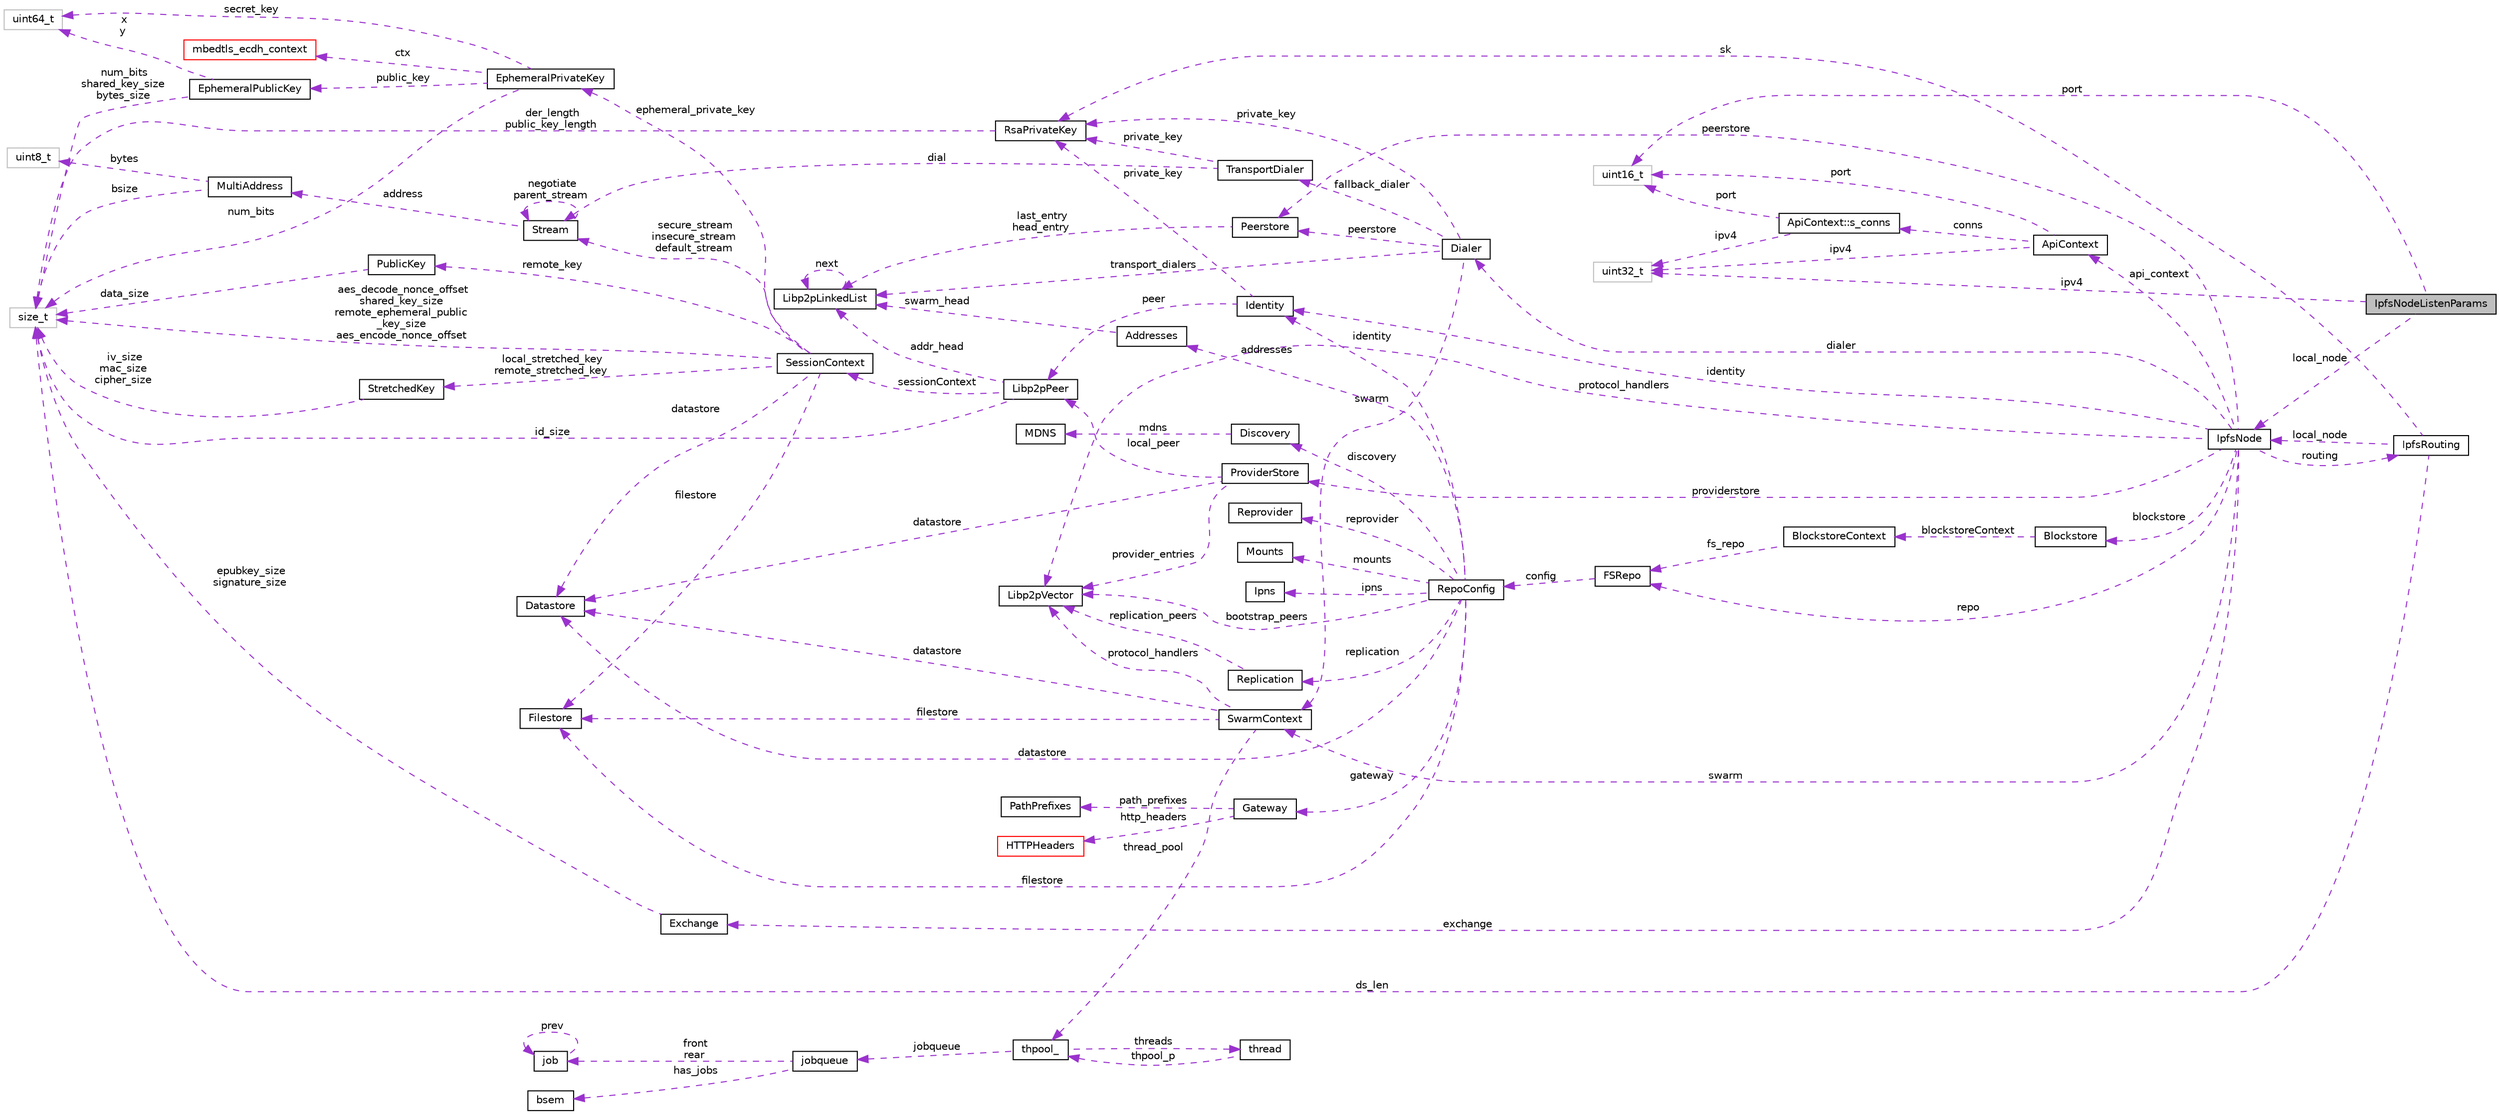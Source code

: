 digraph "IpfsNodeListenParams"
{
  edge [fontname="Helvetica",fontsize="10",labelfontname="Helvetica",labelfontsize="10"];
  node [fontname="Helvetica",fontsize="10",shape=record];
  rankdir="LR";
  Node1 [label="IpfsNodeListenParams",height=0.2,width=0.4,color="black", fillcolor="grey75", style="filled", fontcolor="black"];
  Node2 -> Node1 [dir="back",color="darkorchid3",fontsize="10",style="dashed",label=" ipv4" ,fontname="Helvetica"];
  Node2 [label="uint32_t",height=0.2,width=0.4,color="grey75", fillcolor="white", style="filled"];
  Node3 -> Node1 [dir="back",color="darkorchid3",fontsize="10",style="dashed",label=" port" ,fontname="Helvetica"];
  Node3 [label="uint16_t",height=0.2,width=0.4,color="grey75", fillcolor="white", style="filled"];
  Node4 -> Node1 [dir="back",color="darkorchid3",fontsize="10",style="dashed",label=" local_node" ,fontname="Helvetica"];
  Node4 [label="IpfsNode",height=0.2,width=0.4,color="black", fillcolor="white", style="filled",URL="$struct_ipfs_node.html"];
  Node5 -> Node4 [dir="back",color="darkorchid3",fontsize="10",style="dashed",label=" protocol_handlers" ,fontname="Helvetica"];
  Node5 [label="Libp2pVector",height=0.2,width=0.4,color="black", fillcolor="white", style="filled",URL="$struct_libp2p_vector.html"];
  Node6 -> Node4 [dir="back",color="darkorchid3",fontsize="10",style="dashed",label=" identity" ,fontname="Helvetica"];
  Node6 [label="Identity",height=0.2,width=0.4,color="black", fillcolor="white", style="filled",URL="$struct_identity.html"];
  Node7 -> Node6 [dir="back",color="darkorchid3",fontsize="10",style="dashed",label=" peer" ,fontname="Helvetica"];
  Node7 [label="Libp2pPeer",height=0.2,width=0.4,color="black", fillcolor="white", style="filled",URL="$struct_libp2p_peer.html"];
  Node8 -> Node7 [dir="back",color="darkorchid3",fontsize="10",style="dashed",label=" sessionContext" ,fontname="Helvetica"];
  Node8 [label="SessionContext",height=0.2,width=0.4,color="black", fillcolor="white", style="filled",URL="$struct_session_context.html"];
  Node9 -> Node8 [dir="back",color="darkorchid3",fontsize="10",style="dashed",label=" ephemeral_private_key" ,fontname="Helvetica"];
  Node9 [label="EphemeralPrivateKey",height=0.2,width=0.4,color="black", fillcolor="white", style="filled",URL="$struct_ephemeral_private_key.html"];
  Node10 -> Node9 [dir="back",color="darkorchid3",fontsize="10",style="dashed",label=" secret_key" ,fontname="Helvetica"];
  Node10 [label="uint64_t",height=0.2,width=0.4,color="grey75", fillcolor="white", style="filled"];
  Node11 -> Node9 [dir="back",color="darkorchid3",fontsize="10",style="dashed",label=" public_key" ,fontname="Helvetica"];
  Node11 [label="EphemeralPublicKey",height=0.2,width=0.4,color="black", fillcolor="white", style="filled",URL="$struct_ephemeral_public_key.html"];
  Node10 -> Node11 [dir="back",color="darkorchid3",fontsize="10",style="dashed",label=" x\ny" ,fontname="Helvetica"];
  Node12 -> Node11 [dir="back",color="darkorchid3",fontsize="10",style="dashed",label=" num_bits\nshared_key_size\nbytes_size" ,fontname="Helvetica"];
  Node12 [label="size_t",height=0.2,width=0.4,color="grey75", fillcolor="white", style="filled"];
  Node12 -> Node9 [dir="back",color="darkorchid3",fontsize="10",style="dashed",label=" num_bits" ,fontname="Helvetica"];
  Node13 -> Node9 [dir="back",color="darkorchid3",fontsize="10",style="dashed",label=" ctx" ,fontname="Helvetica"];
  Node13 [label="mbedtls_ecdh_context",height=0.2,width=0.4,color="red", fillcolor="white", style="filled",URL="$structmbedtls__ecdh__context.html",tooltip="ECDH context structure. "];
  Node17 -> Node8 [dir="back",color="darkorchid3",fontsize="10",style="dashed",label=" local_stretched_key\nremote_stretched_key" ,fontname="Helvetica"];
  Node17 [label="StretchedKey",height=0.2,width=0.4,color="black", fillcolor="white", style="filled",URL="$struct_stretched_key.html"];
  Node12 -> Node17 [dir="back",color="darkorchid3",fontsize="10",style="dashed",label=" iv_size\nmac_size\ncipher_size" ,fontname="Helvetica"];
  Node18 -> Node8 [dir="back",color="darkorchid3",fontsize="10",style="dashed",label=" remote_key" ,fontname="Helvetica"];
  Node18 [label="PublicKey",height=0.2,width=0.4,color="black", fillcolor="white", style="filled",URL="$struct_public_key.html"];
  Node12 -> Node18 [dir="back",color="darkorchid3",fontsize="10",style="dashed",label=" data_size" ,fontname="Helvetica"];
  Node19 -> Node8 [dir="back",color="darkorchid3",fontsize="10",style="dashed",label=" filestore" ,fontname="Helvetica"];
  Node19 [label="Filestore",height=0.2,width=0.4,color="black", fillcolor="white", style="filled",URL="$struct_filestore.html"];
  Node12 -> Node8 [dir="back",color="darkorchid3",fontsize="10",style="dashed",label=" aes_decode_nonce_offset\nshared_key_size\nremote_ephemeral_public\l_key_size\naes_encode_nonce_offset" ,fontname="Helvetica"];
  Node20 -> Node8 [dir="back",color="darkorchid3",fontsize="10",style="dashed",label=" datastore" ,fontname="Helvetica"];
  Node20 [label="Datastore",height=0.2,width=0.4,color="black", fillcolor="white", style="filled",URL="$struct_datastore.html"];
  Node21 -> Node8 [dir="back",color="darkorchid3",fontsize="10",style="dashed",label=" secure_stream\ninsecure_stream\ndefault_stream" ,fontname="Helvetica"];
  Node21 [label="Stream",height=0.2,width=0.4,color="black", fillcolor="white", style="filled",URL="$struct_stream.html"];
  Node22 -> Node21 [dir="back",color="darkorchid3",fontsize="10",style="dashed",label=" address" ,fontname="Helvetica"];
  Node22 [label="MultiAddress",height=0.2,width=0.4,color="black", fillcolor="white", style="filled",URL="$struct_multi_address.html"];
  Node23 -> Node22 [dir="back",color="darkorchid3",fontsize="10",style="dashed",label=" bytes" ,fontname="Helvetica"];
  Node23 [label="uint8_t",height=0.2,width=0.4,color="grey75", fillcolor="white", style="filled"];
  Node12 -> Node22 [dir="back",color="darkorchid3",fontsize="10",style="dashed",label=" bsize" ,fontname="Helvetica"];
  Node21 -> Node21 [dir="back",color="darkorchid3",fontsize="10",style="dashed",label=" negotiate\nparent_stream" ,fontname="Helvetica"];
  Node24 -> Node7 [dir="back",color="darkorchid3",fontsize="10",style="dashed",label=" addr_head" ,fontname="Helvetica"];
  Node24 [label="Libp2pLinkedList",height=0.2,width=0.4,color="black", fillcolor="white", style="filled",URL="$struct_libp2p_linked_list.html"];
  Node24 -> Node24 [dir="back",color="darkorchid3",fontsize="10",style="dashed",label=" next" ,fontname="Helvetica"];
  Node12 -> Node7 [dir="back",color="darkorchid3",fontsize="10",style="dashed",label=" id_size" ,fontname="Helvetica"];
  Node25 -> Node6 [dir="back",color="darkorchid3",fontsize="10",style="dashed",label=" private_key" ,fontname="Helvetica"];
  Node25 [label="RsaPrivateKey",height=0.2,width=0.4,color="black", fillcolor="white", style="filled",URL="$struct_rsa_private_key.html"];
  Node12 -> Node25 [dir="back",color="darkorchid3",fontsize="10",style="dashed",label=" der_length\npublic_key_length" ,fontname="Helvetica"];
  Node26 -> Node4 [dir="back",color="darkorchid3",fontsize="10",style="dashed",label=" routing" ,fontname="Helvetica"];
  Node26 [label="IpfsRouting",height=0.2,width=0.4,color="black", fillcolor="white", style="filled",URL="$struct_ipfs_routing.html"];
  Node4 -> Node26 [dir="back",color="darkorchid3",fontsize="10",style="dashed",label=" local_node" ,fontname="Helvetica"];
  Node25 -> Node26 [dir="back",color="darkorchid3",fontsize="10",style="dashed",label=" sk" ,fontname="Helvetica"];
  Node12 -> Node26 [dir="back",color="darkorchid3",fontsize="10",style="dashed",label=" ds_len" ,fontname="Helvetica"];
  Node27 -> Node4 [dir="back",color="darkorchid3",fontsize="10",style="dashed",label=" providerstore" ,fontname="Helvetica"];
  Node27 [label="ProviderStore",height=0.2,width=0.4,color="black", fillcolor="white", style="filled",URL="$struct_provider_store.html"];
  Node5 -> Node27 [dir="back",color="darkorchid3",fontsize="10",style="dashed",label=" provider_entries" ,fontname="Helvetica"];
  Node7 -> Node27 [dir="back",color="darkorchid3",fontsize="10",style="dashed",label=" local_peer" ,fontname="Helvetica"];
  Node20 -> Node27 [dir="back",color="darkorchid3",fontsize="10",style="dashed",label=" datastore" ,fontname="Helvetica"];
  Node28 -> Node4 [dir="back",color="darkorchid3",fontsize="10",style="dashed",label=" dialer" ,fontname="Helvetica"];
  Node28 [label="Dialer",height=0.2,width=0.4,color="black", fillcolor="white", style="filled",URL="$struct_dialer.html"];
  Node29 -> Node28 [dir="back",color="darkorchid3",fontsize="10",style="dashed",label=" fallback_dialer" ,fontname="Helvetica"];
  Node29 [label="TransportDialer",height=0.2,width=0.4,color="black", fillcolor="white", style="filled",URL="$struct_transport_dialer.html"];
  Node25 -> Node29 [dir="back",color="darkorchid3",fontsize="10",style="dashed",label=" private_key" ,fontname="Helvetica"];
  Node21 -> Node29 [dir="back",color="darkorchid3",fontsize="10",style="dashed",label=" dial" ,fontname="Helvetica"];
  Node24 -> Node28 [dir="back",color="darkorchid3",fontsize="10",style="dashed",label=" transport_dialers" ,fontname="Helvetica"];
  Node25 -> Node28 [dir="back",color="darkorchid3",fontsize="10",style="dashed",label=" private_key" ,fontname="Helvetica"];
  Node30 -> Node28 [dir="back",color="darkorchid3",fontsize="10",style="dashed",label=" swarm" ,fontname="Helvetica"];
  Node30 [label="SwarmContext",height=0.2,width=0.4,color="black", fillcolor="white", style="filled",URL="$struct_swarm_context.html"];
  Node5 -> Node30 [dir="back",color="darkorchid3",fontsize="10",style="dashed",label=" protocol_handlers" ,fontname="Helvetica"];
  Node19 -> Node30 [dir="back",color="darkorchid3",fontsize="10",style="dashed",label=" filestore" ,fontname="Helvetica"];
  Node31 -> Node30 [dir="back",color="darkorchid3",fontsize="10",style="dashed",label=" thread_pool" ,fontname="Helvetica"];
  Node31 [label="thpool_",height=0.2,width=0.4,color="black", fillcolor="white", style="filled",URL="$structthpool__.html"];
  Node32 -> Node31 [dir="back",color="darkorchid3",fontsize="10",style="dashed",label=" threads" ,fontname="Helvetica"];
  Node32 [label="thread",height=0.2,width=0.4,color="black", fillcolor="white", style="filled",URL="$structthread.html"];
  Node31 -> Node32 [dir="back",color="darkorchid3",fontsize="10",style="dashed",label=" thpool_p" ,fontname="Helvetica"];
  Node33 -> Node31 [dir="back",color="darkorchid3",fontsize="10",style="dashed",label=" jobqueue" ,fontname="Helvetica"];
  Node33 [label="jobqueue",height=0.2,width=0.4,color="black", fillcolor="white", style="filled",URL="$structjobqueue.html"];
  Node34 -> Node33 [dir="back",color="darkorchid3",fontsize="10",style="dashed",label=" has_jobs" ,fontname="Helvetica"];
  Node34 [label="bsem",height=0.2,width=0.4,color="black", fillcolor="white", style="filled",URL="$structbsem.html"];
  Node35 -> Node33 [dir="back",color="darkorchid3",fontsize="10",style="dashed",label=" front\nrear" ,fontname="Helvetica"];
  Node35 [label="job",height=0.2,width=0.4,color="black", fillcolor="white", style="filled",URL="$structjob.html"];
  Node35 -> Node35 [dir="back",color="darkorchid3",fontsize="10",style="dashed",label=" prev" ,fontname="Helvetica"];
  Node20 -> Node30 [dir="back",color="darkorchid3",fontsize="10",style="dashed",label=" datastore" ,fontname="Helvetica"];
  Node36 -> Node28 [dir="back",color="darkorchid3",fontsize="10",style="dashed",label=" peerstore" ,fontname="Helvetica"];
  Node36 [label="Peerstore",height=0.2,width=0.4,color="black", fillcolor="white", style="filled",URL="$struct_peerstore.html"];
  Node24 -> Node36 [dir="back",color="darkorchid3",fontsize="10",style="dashed",label=" last_entry\nhead_entry" ,fontname="Helvetica"];
  Node37 -> Node4 [dir="back",color="darkorchid3",fontsize="10",style="dashed",label=" repo" ,fontname="Helvetica"];
  Node37 [label="FSRepo",height=0.2,width=0.4,color="black", fillcolor="white", style="filled",URL="$struct_f_s_repo.html"];
  Node38 -> Node37 [dir="back",color="darkorchid3",fontsize="10",style="dashed",label=" config" ,fontname="Helvetica"];
  Node38 [label="RepoConfig",height=0.2,width=0.4,color="black", fillcolor="white", style="filled",URL="$struct_repo_config.html"];
  Node5 -> Node38 [dir="back",color="darkorchid3",fontsize="10",style="dashed",label=" bootstrap_peers" ,fontname="Helvetica"];
  Node6 -> Node38 [dir="back",color="darkorchid3",fontsize="10",style="dashed",label=" identity" ,fontname="Helvetica"];
  Node39 -> Node38 [dir="back",color="darkorchid3",fontsize="10",style="dashed",label=" reprovider" ,fontname="Helvetica"];
  Node39 [label="Reprovider",height=0.2,width=0.4,color="black", fillcolor="white", style="filled",URL="$struct_reprovider.html"];
  Node40 -> Node38 [dir="back",color="darkorchid3",fontsize="10",style="dashed",label=" discovery" ,fontname="Helvetica"];
  Node40 [label="Discovery",height=0.2,width=0.4,color="black", fillcolor="white", style="filled",URL="$struct_discovery.html"];
  Node41 -> Node40 [dir="back",color="darkorchid3",fontsize="10",style="dashed",label=" mdns" ,fontname="Helvetica"];
  Node41 [label="MDNS",height=0.2,width=0.4,color="black", fillcolor="white", style="filled",URL="$struct_m_d_n_s.html"];
  Node42 -> Node38 [dir="back",color="darkorchid3",fontsize="10",style="dashed",label=" mounts" ,fontname="Helvetica"];
  Node42 [label="Mounts",height=0.2,width=0.4,color="black", fillcolor="white", style="filled",URL="$struct_mounts.html"];
  Node43 -> Node38 [dir="back",color="darkorchid3",fontsize="10",style="dashed",label=" ipns" ,fontname="Helvetica"];
  Node43 [label="Ipns",height=0.2,width=0.4,color="black", fillcolor="white", style="filled",URL="$struct_ipns.html"];
  Node19 -> Node38 [dir="back",color="darkorchid3",fontsize="10",style="dashed",label=" filestore" ,fontname="Helvetica"];
  Node44 -> Node38 [dir="back",color="darkorchid3",fontsize="10",style="dashed",label=" addresses" ,fontname="Helvetica"];
  Node44 [label="Addresses",height=0.2,width=0.4,color="black", fillcolor="white", style="filled",URL="$struct_addresses.html"];
  Node24 -> Node44 [dir="back",color="darkorchid3",fontsize="10",style="dashed",label=" swarm_head" ,fontname="Helvetica"];
  Node45 -> Node38 [dir="back",color="darkorchid3",fontsize="10",style="dashed",label=" replication" ,fontname="Helvetica"];
  Node45 [label="Replication",height=0.2,width=0.4,color="black", fillcolor="white", style="filled",URL="$struct_replication.html"];
  Node5 -> Node45 [dir="back",color="darkorchid3",fontsize="10",style="dashed",label=" replication_peers" ,fontname="Helvetica"];
  Node46 -> Node38 [dir="back",color="darkorchid3",fontsize="10",style="dashed",label=" gateway" ,fontname="Helvetica"];
  Node46 [label="Gateway",height=0.2,width=0.4,color="black", fillcolor="white", style="filled",URL="$struct_gateway.html"];
  Node47 -> Node46 [dir="back",color="darkorchid3",fontsize="10",style="dashed",label=" http_headers" ,fontname="Helvetica"];
  Node47 [label="HTTPHeaders",height=0.2,width=0.4,color="red", fillcolor="white", style="filled",URL="$struct_h_t_t_p_headers.html"];
  Node49 -> Node46 [dir="back",color="darkorchid3",fontsize="10",style="dashed",label=" path_prefixes" ,fontname="Helvetica"];
  Node49 [label="PathPrefixes",height=0.2,width=0.4,color="black", fillcolor="white", style="filled",URL="$struct_path_prefixes.html"];
  Node20 -> Node38 [dir="back",color="darkorchid3",fontsize="10",style="dashed",label=" datastore" ,fontname="Helvetica"];
  Node30 -> Node4 [dir="back",color="darkorchid3",fontsize="10",style="dashed",label=" swarm" ,fontname="Helvetica"];
  Node50 -> Node4 [dir="back",color="darkorchid3",fontsize="10",style="dashed",label=" api_context" ,fontname="Helvetica"];
  Node50 [label="ApiContext",height=0.2,width=0.4,color="black", fillcolor="white", style="filled",URL="$struct_api_context.html"];
  Node2 -> Node50 [dir="back",color="darkorchid3",fontsize="10",style="dashed",label=" ipv4" ,fontname="Helvetica"];
  Node3 -> Node50 [dir="back",color="darkorchid3",fontsize="10",style="dashed",label=" port" ,fontname="Helvetica"];
  Node51 -> Node50 [dir="back",color="darkorchid3",fontsize="10",style="dashed",label=" conns" ,fontname="Helvetica"];
  Node51 [label="ApiContext::s_conns",height=0.2,width=0.4,color="black", fillcolor="white", style="filled",URL="$struct_api_context_1_1s__conns.html"];
  Node2 -> Node51 [dir="back",color="darkorchid3",fontsize="10",style="dashed",label=" ipv4" ,fontname="Helvetica"];
  Node3 -> Node51 [dir="back",color="darkorchid3",fontsize="10",style="dashed",label=" port" ,fontname="Helvetica"];
  Node52 -> Node4 [dir="back",color="darkorchid3",fontsize="10",style="dashed",label=" exchange" ,fontname="Helvetica"];
  Node52 [label="Exchange",height=0.2,width=0.4,color="black", fillcolor="white", style="filled",URL="$struct_exchange.html"];
  Node12 -> Node52 [dir="back",color="darkorchid3",fontsize="10",style="dashed",label=" epubkey_size\nsignature_size" ,fontname="Helvetica"];
  Node53 -> Node4 [dir="back",color="darkorchid3",fontsize="10",style="dashed",label=" blockstore" ,fontname="Helvetica"];
  Node53 [label="Blockstore",height=0.2,width=0.4,color="black", fillcolor="white", style="filled",URL="$struct_blockstore.html"];
  Node54 -> Node53 [dir="back",color="darkorchid3",fontsize="10",style="dashed",label=" blockstoreContext" ,fontname="Helvetica"];
  Node54 [label="BlockstoreContext",height=0.2,width=0.4,color="black", fillcolor="white", style="filled",URL="$struct_blockstore_context.html"];
  Node37 -> Node54 [dir="back",color="darkorchid3",fontsize="10",style="dashed",label=" fs_repo" ,fontname="Helvetica"];
  Node36 -> Node4 [dir="back",color="darkorchid3",fontsize="10",style="dashed",label=" peerstore" ,fontname="Helvetica"];
}
